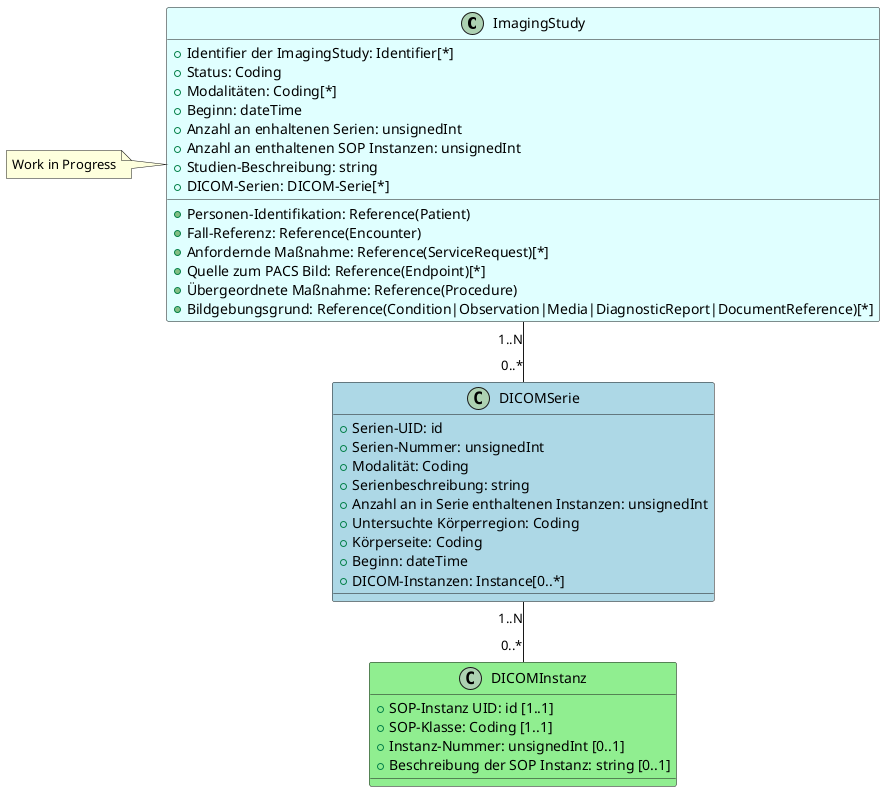 @startuml
class ImagingStudy #LightCyan {
  + Identifier der ImagingStudy: Identifier[*]
  + Status: Coding
  + Modalitäten: Coding[*]
  + Personen-Identifikation: Reference(Patient)
  + Fall-Referenz: Reference(Encounter)
  + Beginn: dateTime
  + Anfordernde Maßnahme: Reference(ServiceRequest)[*]
  + Quelle zum PACS Bild: Reference(Endpoint)[*]
  + Anzahl an enhaltenen Serien: unsignedInt
  + Anzahl an enthaltenen SOP Instanzen: unsignedInt
  + Übergeordnete Maßnahme: Reference(Procedure)
  + Bildgebungsgrund: Reference(Condition|Observation|Media|DiagnosticReport|DocumentReference)[*]
  + Studien-Beschreibung: string
  + DICOM-Serien: DICOM-Serie[*]
}
note left: Work in Progress

class DICOMSerie #LightBlue {
  + Serien-UID: id
  + Serien-Nummer: unsignedInt
  + Modalität: Coding
  + Serienbeschreibung: string
  + Anzahl an in Serie enthaltenen Instanzen: unsignedInt
  + Untersuchte Körperregion: Coding
  + Körperseite: Coding
  + Beginn: dateTime
  + DICOM-Instanzen: Instance[0..*]
}

class DICOMInstanz #LightGreen {
  + SOP-Instanz UID: id [1..1]
  + SOP-Klasse: Coding [1..1]
  + Instanz-Nummer: unsignedInt [0..1]
  + Beschreibung der SOP Instanz: string [0..1]
}

ImagingStudy "1..N" -- "0..*" DICOMSerie
DICOMSerie "1..N" -- "0..*" DICOMInstanz
@enduml
